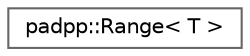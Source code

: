 digraph "Graphical Class Hierarchy"
{
 // LATEX_PDF_SIZE
  bgcolor="transparent";
  edge [fontname=Helvetica,fontsize=10,labelfontname=Helvetica,labelfontsize=10];
  node [fontname=Helvetica,fontsize=10,shape=box,height=0.2,width=0.4];
  rankdir="LR";
  Node0 [id="Node000000",label="padpp::Range\< T \>",height=0.2,width=0.4,color="grey40", fillcolor="white", style="filled",URL="$d8/df6/structpadpp_1_1Range.html",tooltip=" "];
}
